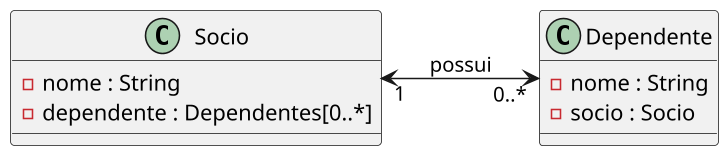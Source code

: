 @startuml

skinparam defaultFontName "Source Code Pro"
skinparam dpi 150

left to right direction 

Socio "1" <--> "0..*" Dependente : possui

class Socio {
  - nome : String
  - dependente : Dependentes[0..*]
}

class Dependente {
  - nome : String
  - socio : Socio
}

@enduml